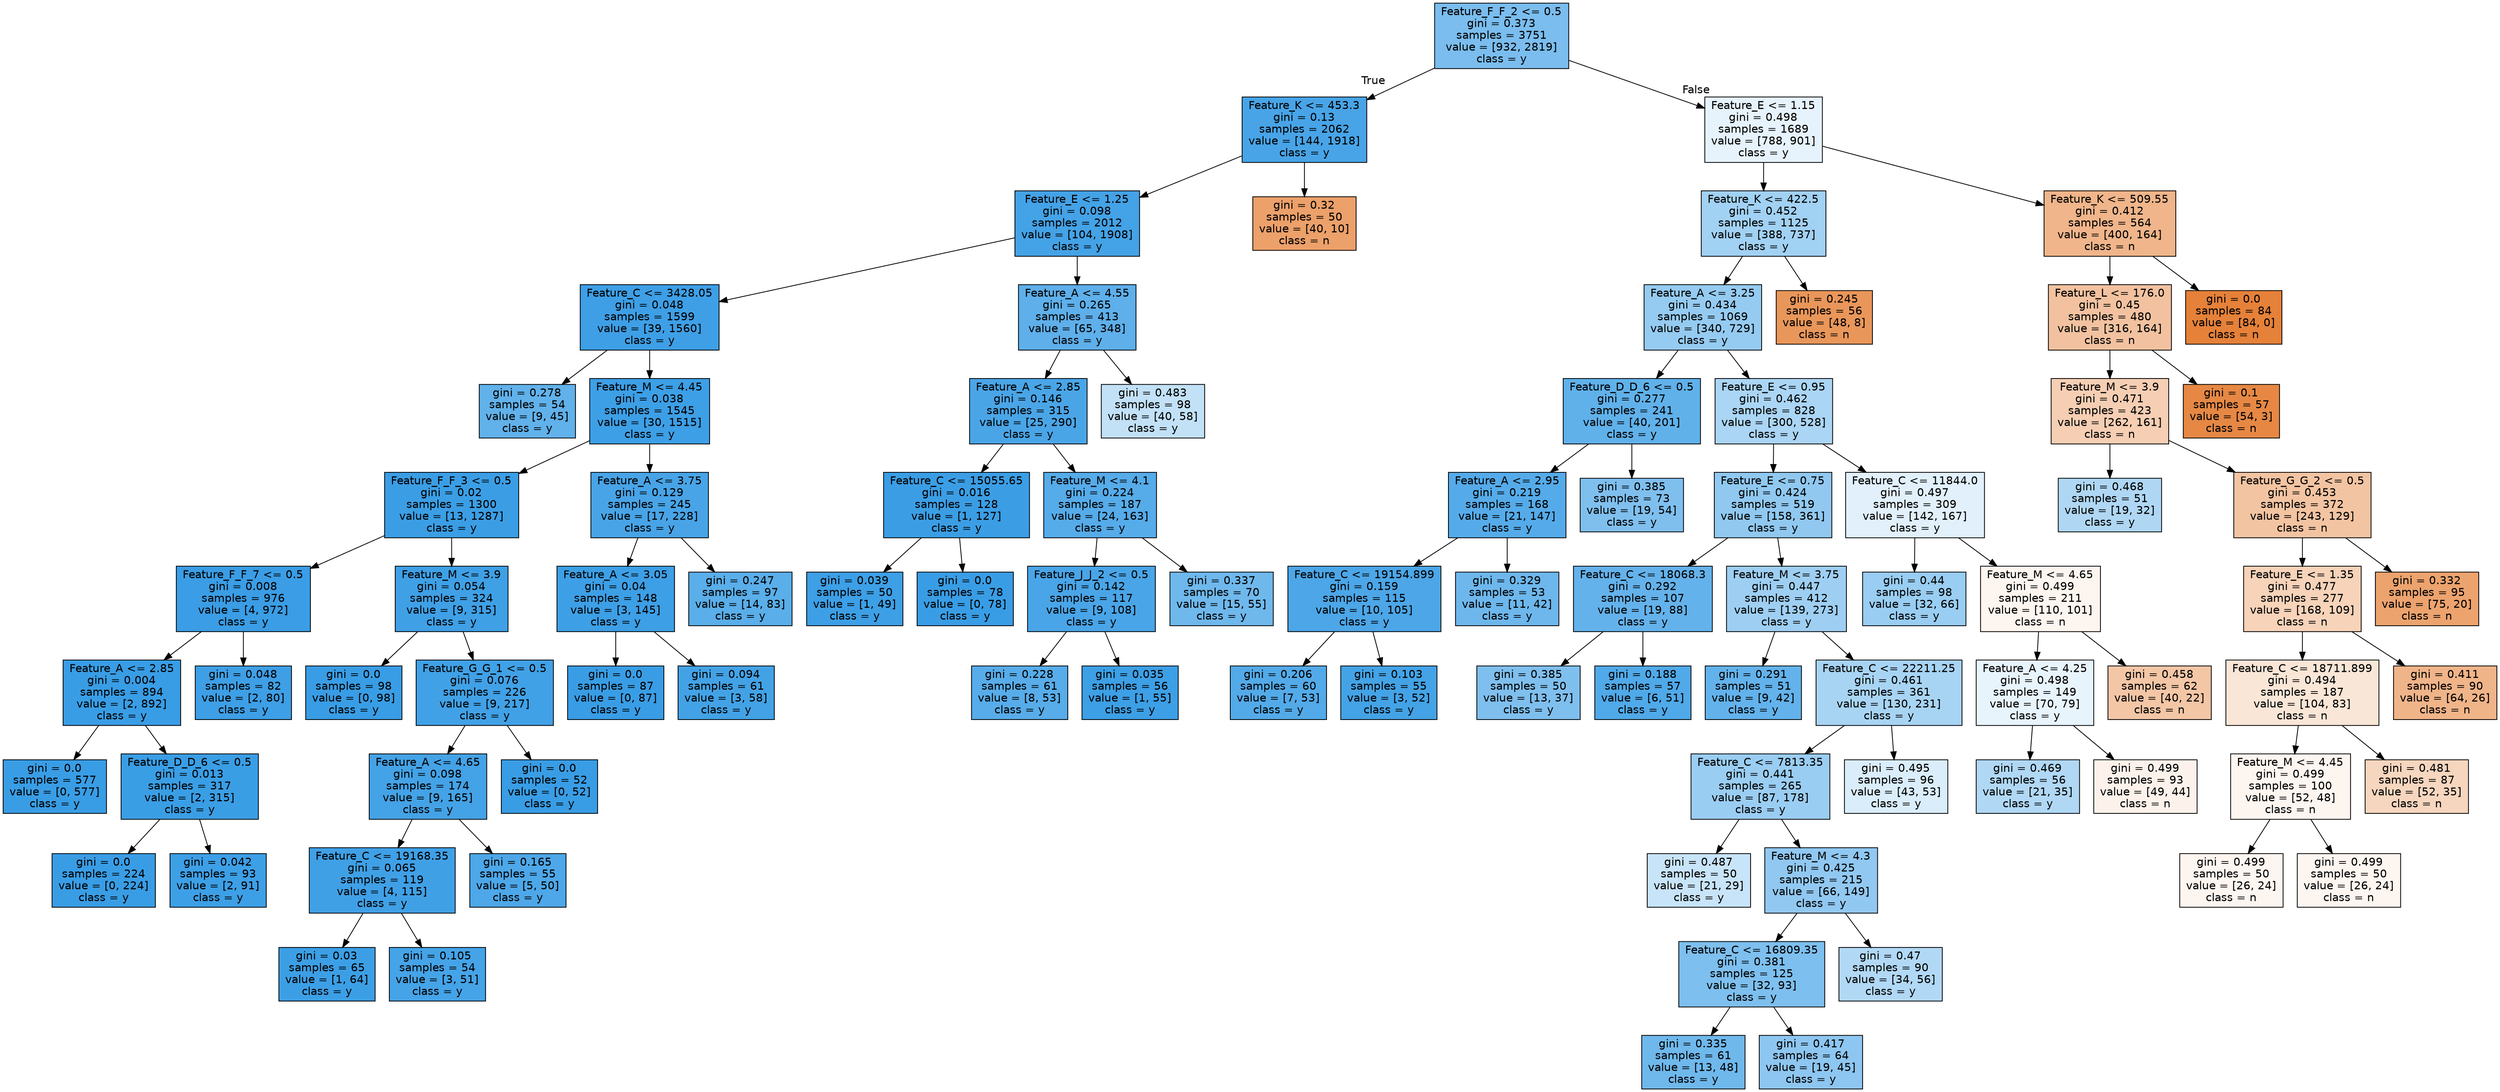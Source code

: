 digraph Tree {
node [shape=box, style="filled", color="black", fontname="helvetica"] ;
edge [fontname="helvetica"] ;
0 [label="Feature_F_F_2 <= 0.5\ngini = 0.373\nsamples = 3751\nvalue = [932, 2819]\nclass = y", fillcolor="#7abdee"] ;
1 [label="Feature_K <= 453.3\ngini = 0.13\nsamples = 2062\nvalue = [144, 1918]\nclass = y", fillcolor="#48a4e7"] ;
0 -> 1 [labeldistance=2.5, labelangle=45, headlabel="True"] ;
2 [label="Feature_E <= 1.25\ngini = 0.098\nsamples = 2012\nvalue = [104, 1908]\nclass = y", fillcolor="#44a2e6"] ;
1 -> 2 ;
3 [label="Feature_C <= 3428.05\ngini = 0.048\nsamples = 1599\nvalue = [39, 1560]\nclass = y", fillcolor="#3e9fe6"] ;
2 -> 3 ;
4 [label="gini = 0.278\nsamples = 54\nvalue = [9, 45]\nclass = y", fillcolor="#61b1ea"] ;
3 -> 4 ;
5 [label="Feature_M <= 4.45\ngini = 0.038\nsamples = 1545\nvalue = [30, 1515]\nclass = y", fillcolor="#3d9fe6"] ;
3 -> 5 ;
6 [label="Feature_F_F_3 <= 0.5\ngini = 0.02\nsamples = 1300\nvalue = [13, 1287]\nclass = y", fillcolor="#3b9ee5"] ;
5 -> 6 ;
7 [label="Feature_F_F_7 <= 0.5\ngini = 0.008\nsamples = 976\nvalue = [4, 972]\nclass = y", fillcolor="#3a9de5"] ;
6 -> 7 ;
8 [label="Feature_A <= 2.85\ngini = 0.004\nsamples = 894\nvalue = [2, 892]\nclass = y", fillcolor="#399de5"] ;
7 -> 8 ;
9 [label="gini = 0.0\nsamples = 577\nvalue = [0, 577]\nclass = y", fillcolor="#399de5"] ;
8 -> 9 ;
10 [label="Feature_D_D_6 <= 0.5\ngini = 0.013\nsamples = 317\nvalue = [2, 315]\nclass = y", fillcolor="#3a9ee5"] ;
8 -> 10 ;
11 [label="gini = 0.0\nsamples = 224\nvalue = [0, 224]\nclass = y", fillcolor="#399de5"] ;
10 -> 11 ;
12 [label="gini = 0.042\nsamples = 93\nvalue = [2, 91]\nclass = y", fillcolor="#3d9fe6"] ;
10 -> 12 ;
13 [label="gini = 0.048\nsamples = 82\nvalue = [2, 80]\nclass = y", fillcolor="#3e9fe6"] ;
7 -> 13 ;
14 [label="Feature_M <= 3.9\ngini = 0.054\nsamples = 324\nvalue = [9, 315]\nclass = y", fillcolor="#3fa0e6"] ;
6 -> 14 ;
15 [label="gini = 0.0\nsamples = 98\nvalue = [0, 98]\nclass = y", fillcolor="#399de5"] ;
14 -> 15 ;
16 [label="Feature_G_G_1 <= 0.5\ngini = 0.076\nsamples = 226\nvalue = [9, 217]\nclass = y", fillcolor="#41a1e6"] ;
14 -> 16 ;
17 [label="Feature_A <= 4.65\ngini = 0.098\nsamples = 174\nvalue = [9, 165]\nclass = y", fillcolor="#44a2e6"] ;
16 -> 17 ;
18 [label="Feature_C <= 19168.35\ngini = 0.065\nsamples = 119\nvalue = [4, 115]\nclass = y", fillcolor="#40a0e6"] ;
17 -> 18 ;
19 [label="gini = 0.03\nsamples = 65\nvalue = [1, 64]\nclass = y", fillcolor="#3c9fe5"] ;
18 -> 19 ;
20 [label="gini = 0.105\nsamples = 54\nvalue = [3, 51]\nclass = y", fillcolor="#45a3e7"] ;
18 -> 20 ;
21 [label="gini = 0.165\nsamples = 55\nvalue = [5, 50]\nclass = y", fillcolor="#4da7e8"] ;
17 -> 21 ;
22 [label="gini = 0.0\nsamples = 52\nvalue = [0, 52]\nclass = y", fillcolor="#399de5"] ;
16 -> 22 ;
23 [label="Feature_A <= 3.75\ngini = 0.129\nsamples = 245\nvalue = [17, 228]\nclass = y", fillcolor="#48a4e7"] ;
5 -> 23 ;
24 [label="Feature_A <= 3.05\ngini = 0.04\nsamples = 148\nvalue = [3, 145]\nclass = y", fillcolor="#3d9fe6"] ;
23 -> 24 ;
25 [label="gini = 0.0\nsamples = 87\nvalue = [0, 87]\nclass = y", fillcolor="#399de5"] ;
24 -> 25 ;
26 [label="gini = 0.094\nsamples = 61\nvalue = [3, 58]\nclass = y", fillcolor="#43a2e6"] ;
24 -> 26 ;
27 [label="gini = 0.247\nsamples = 97\nvalue = [14, 83]\nclass = y", fillcolor="#5aaee9"] ;
23 -> 27 ;
28 [label="Feature_A <= 4.55\ngini = 0.265\nsamples = 413\nvalue = [65, 348]\nclass = y", fillcolor="#5eafea"] ;
2 -> 28 ;
29 [label="Feature_A <= 2.85\ngini = 0.146\nsamples = 315\nvalue = [25, 290]\nclass = y", fillcolor="#4aa5e7"] ;
28 -> 29 ;
30 [label="Feature_C <= 15055.65\ngini = 0.016\nsamples = 128\nvalue = [1, 127]\nclass = y", fillcolor="#3b9ee5"] ;
29 -> 30 ;
31 [label="gini = 0.039\nsamples = 50\nvalue = [1, 49]\nclass = y", fillcolor="#3d9fe6"] ;
30 -> 31 ;
32 [label="gini = 0.0\nsamples = 78\nvalue = [0, 78]\nclass = y", fillcolor="#399de5"] ;
30 -> 32 ;
33 [label="Feature_M <= 4.1\ngini = 0.224\nsamples = 187\nvalue = [24, 163]\nclass = y", fillcolor="#56abe9"] ;
29 -> 33 ;
34 [label="Feature_J_J_2 <= 0.5\ngini = 0.142\nsamples = 117\nvalue = [9, 108]\nclass = y", fillcolor="#49a5e7"] ;
33 -> 34 ;
35 [label="gini = 0.228\nsamples = 61\nvalue = [8, 53]\nclass = y", fillcolor="#57ace9"] ;
34 -> 35 ;
36 [label="gini = 0.035\nsamples = 56\nvalue = [1, 55]\nclass = y", fillcolor="#3d9fe5"] ;
34 -> 36 ;
37 [label="gini = 0.337\nsamples = 70\nvalue = [15, 55]\nclass = y", fillcolor="#6fb8ec"] ;
33 -> 37 ;
38 [label="gini = 0.483\nsamples = 98\nvalue = [40, 58]\nclass = y", fillcolor="#c2e1f7"] ;
28 -> 38 ;
39 [label="gini = 0.32\nsamples = 50\nvalue = [40, 10]\nclass = n", fillcolor="#eca06a"] ;
1 -> 39 ;
40 [label="Feature_E <= 1.15\ngini = 0.498\nsamples = 1689\nvalue = [788, 901]\nclass = y", fillcolor="#e6f3fc"] ;
0 -> 40 [labeldistance=2.5, labelangle=-45, headlabel="False"] ;
41 [label="Feature_K <= 422.5\ngini = 0.452\nsamples = 1125\nvalue = [388, 737]\nclass = y", fillcolor="#a1d1f3"] ;
40 -> 41 ;
42 [label="Feature_A <= 3.25\ngini = 0.434\nsamples = 1069\nvalue = [340, 729]\nclass = y", fillcolor="#95cbf1"] ;
41 -> 42 ;
43 [label="Feature_D_D_6 <= 0.5\ngini = 0.277\nsamples = 241\nvalue = [40, 201]\nclass = y", fillcolor="#60b1ea"] ;
42 -> 43 ;
44 [label="Feature_A <= 2.95\ngini = 0.219\nsamples = 168\nvalue = [21, 147]\nclass = y", fillcolor="#55abe9"] ;
43 -> 44 ;
45 [label="Feature_C <= 19154.899\ngini = 0.159\nsamples = 115\nvalue = [10, 105]\nclass = y", fillcolor="#4ca6e7"] ;
44 -> 45 ;
46 [label="gini = 0.206\nsamples = 60\nvalue = [7, 53]\nclass = y", fillcolor="#53aae8"] ;
45 -> 46 ;
47 [label="gini = 0.103\nsamples = 55\nvalue = [3, 52]\nclass = y", fillcolor="#44a3e6"] ;
45 -> 47 ;
48 [label="gini = 0.329\nsamples = 53\nvalue = [11, 42]\nclass = y", fillcolor="#6db7ec"] ;
44 -> 48 ;
49 [label="gini = 0.385\nsamples = 73\nvalue = [19, 54]\nclass = y", fillcolor="#7fbfee"] ;
43 -> 49 ;
50 [label="Feature_E <= 0.95\ngini = 0.462\nsamples = 828\nvalue = [300, 528]\nclass = y", fillcolor="#aad5f4"] ;
42 -> 50 ;
51 [label="Feature_E <= 0.75\ngini = 0.424\nsamples = 519\nvalue = [158, 361]\nclass = y", fillcolor="#90c8f0"] ;
50 -> 51 ;
52 [label="Feature_C <= 18068.3\ngini = 0.292\nsamples = 107\nvalue = [19, 88]\nclass = y", fillcolor="#64b2eb"] ;
51 -> 52 ;
53 [label="gini = 0.385\nsamples = 50\nvalue = [13, 37]\nclass = y", fillcolor="#7fbfee"] ;
52 -> 53 ;
54 [label="gini = 0.188\nsamples = 57\nvalue = [6, 51]\nclass = y", fillcolor="#50a9e8"] ;
52 -> 54 ;
55 [label="Feature_M <= 3.75\ngini = 0.447\nsamples = 412\nvalue = [139, 273]\nclass = y", fillcolor="#9ecff2"] ;
51 -> 55 ;
56 [label="gini = 0.291\nsamples = 51\nvalue = [9, 42]\nclass = y", fillcolor="#63b2eb"] ;
55 -> 56 ;
57 [label="Feature_C <= 22211.25\ngini = 0.461\nsamples = 361\nvalue = [130, 231]\nclass = y", fillcolor="#a8d4f4"] ;
55 -> 57 ;
58 [label="Feature_C <= 7813.35\ngini = 0.441\nsamples = 265\nvalue = [87, 178]\nclass = y", fillcolor="#9acdf2"] ;
57 -> 58 ;
59 [label="gini = 0.487\nsamples = 50\nvalue = [21, 29]\nclass = y", fillcolor="#c8e4f8"] ;
58 -> 59 ;
60 [label="Feature_M <= 4.3\ngini = 0.425\nsamples = 215\nvalue = [66, 149]\nclass = y", fillcolor="#91c8f1"] ;
58 -> 60 ;
61 [label="Feature_C <= 16809.35\ngini = 0.381\nsamples = 125\nvalue = [32, 93]\nclass = y", fillcolor="#7dbfee"] ;
60 -> 61 ;
62 [label="gini = 0.335\nsamples = 61\nvalue = [13, 48]\nclass = y", fillcolor="#6fb8ec"] ;
61 -> 62 ;
63 [label="gini = 0.417\nsamples = 64\nvalue = [19, 45]\nclass = y", fillcolor="#8dc6f0"] ;
61 -> 63 ;
64 [label="gini = 0.47\nsamples = 90\nvalue = [34, 56]\nclass = y", fillcolor="#b1d8f5"] ;
60 -> 64 ;
65 [label="gini = 0.495\nsamples = 96\nvalue = [43, 53]\nclass = y", fillcolor="#daedfa"] ;
57 -> 65 ;
66 [label="Feature_C <= 11844.0\ngini = 0.497\nsamples = 309\nvalue = [142, 167]\nclass = y", fillcolor="#e1f0fb"] ;
50 -> 66 ;
67 [label="gini = 0.44\nsamples = 98\nvalue = [32, 66]\nclass = y", fillcolor="#99cdf2"] ;
66 -> 67 ;
68 [label="Feature_M <= 4.65\ngini = 0.499\nsamples = 211\nvalue = [110, 101]\nclass = n", fillcolor="#fdf5ef"] ;
66 -> 68 ;
69 [label="Feature_A <= 4.25\ngini = 0.498\nsamples = 149\nvalue = [70, 79]\nclass = y", fillcolor="#e8f4fc"] ;
68 -> 69 ;
70 [label="gini = 0.469\nsamples = 56\nvalue = [21, 35]\nclass = y", fillcolor="#b0d8f5"] ;
69 -> 70 ;
71 [label="gini = 0.499\nsamples = 93\nvalue = [49, 44]\nclass = n", fillcolor="#fcf2eb"] ;
69 -> 71 ;
72 [label="gini = 0.458\nsamples = 62\nvalue = [40, 22]\nclass = n", fillcolor="#f3c6a6"] ;
68 -> 72 ;
73 [label="gini = 0.245\nsamples = 56\nvalue = [48, 8]\nclass = n", fillcolor="#e9965a"] ;
41 -> 73 ;
74 [label="Feature_K <= 509.55\ngini = 0.412\nsamples = 564\nvalue = [400, 164]\nclass = n", fillcolor="#f0b58a"] ;
40 -> 74 ;
75 [label="Feature_L <= 176.0\ngini = 0.45\nsamples = 480\nvalue = [316, 164]\nclass = n", fillcolor="#f2c2a0"] ;
74 -> 75 ;
76 [label="Feature_M <= 3.9\ngini = 0.471\nsamples = 423\nvalue = [262, 161]\nclass = n", fillcolor="#f5ceb3"] ;
75 -> 76 ;
77 [label="gini = 0.468\nsamples = 51\nvalue = [19, 32]\nclass = y", fillcolor="#afd7f4"] ;
76 -> 77 ;
78 [label="Feature_G_G_2 <= 0.5\ngini = 0.453\nsamples = 372\nvalue = [243, 129]\nclass = n", fillcolor="#f3c4a2"] ;
76 -> 78 ;
79 [label="Feature_E <= 1.35\ngini = 0.477\nsamples = 277\nvalue = [168, 109]\nclass = n", fillcolor="#f6d3b9"] ;
78 -> 79 ;
80 [label="Feature_C <= 18711.899\ngini = 0.494\nsamples = 187\nvalue = [104, 83]\nclass = n", fillcolor="#fae6d7"] ;
79 -> 80 ;
81 [label="Feature_M <= 4.45\ngini = 0.499\nsamples = 100\nvalue = [52, 48]\nclass = n", fillcolor="#fdf5f0"] ;
80 -> 81 ;
82 [label="gini = 0.499\nsamples = 50\nvalue = [26, 24]\nclass = n", fillcolor="#fdf5f0"] ;
81 -> 82 ;
83 [label="gini = 0.499\nsamples = 50\nvalue = [26, 24]\nclass = n", fillcolor="#fdf5f0"] ;
81 -> 83 ;
84 [label="gini = 0.481\nsamples = 87\nvalue = [52, 35]\nclass = n", fillcolor="#f6d6be"] ;
80 -> 84 ;
85 [label="gini = 0.411\nsamples = 90\nvalue = [64, 26]\nclass = n", fillcolor="#f0b489"] ;
79 -> 85 ;
86 [label="gini = 0.332\nsamples = 95\nvalue = [75, 20]\nclass = n", fillcolor="#eca36e"] ;
78 -> 86 ;
87 [label="gini = 0.1\nsamples = 57\nvalue = [54, 3]\nclass = n", fillcolor="#e68844"] ;
75 -> 87 ;
88 [label="gini = 0.0\nsamples = 84\nvalue = [84, 0]\nclass = n", fillcolor="#e58139"] ;
74 -> 88 ;
}